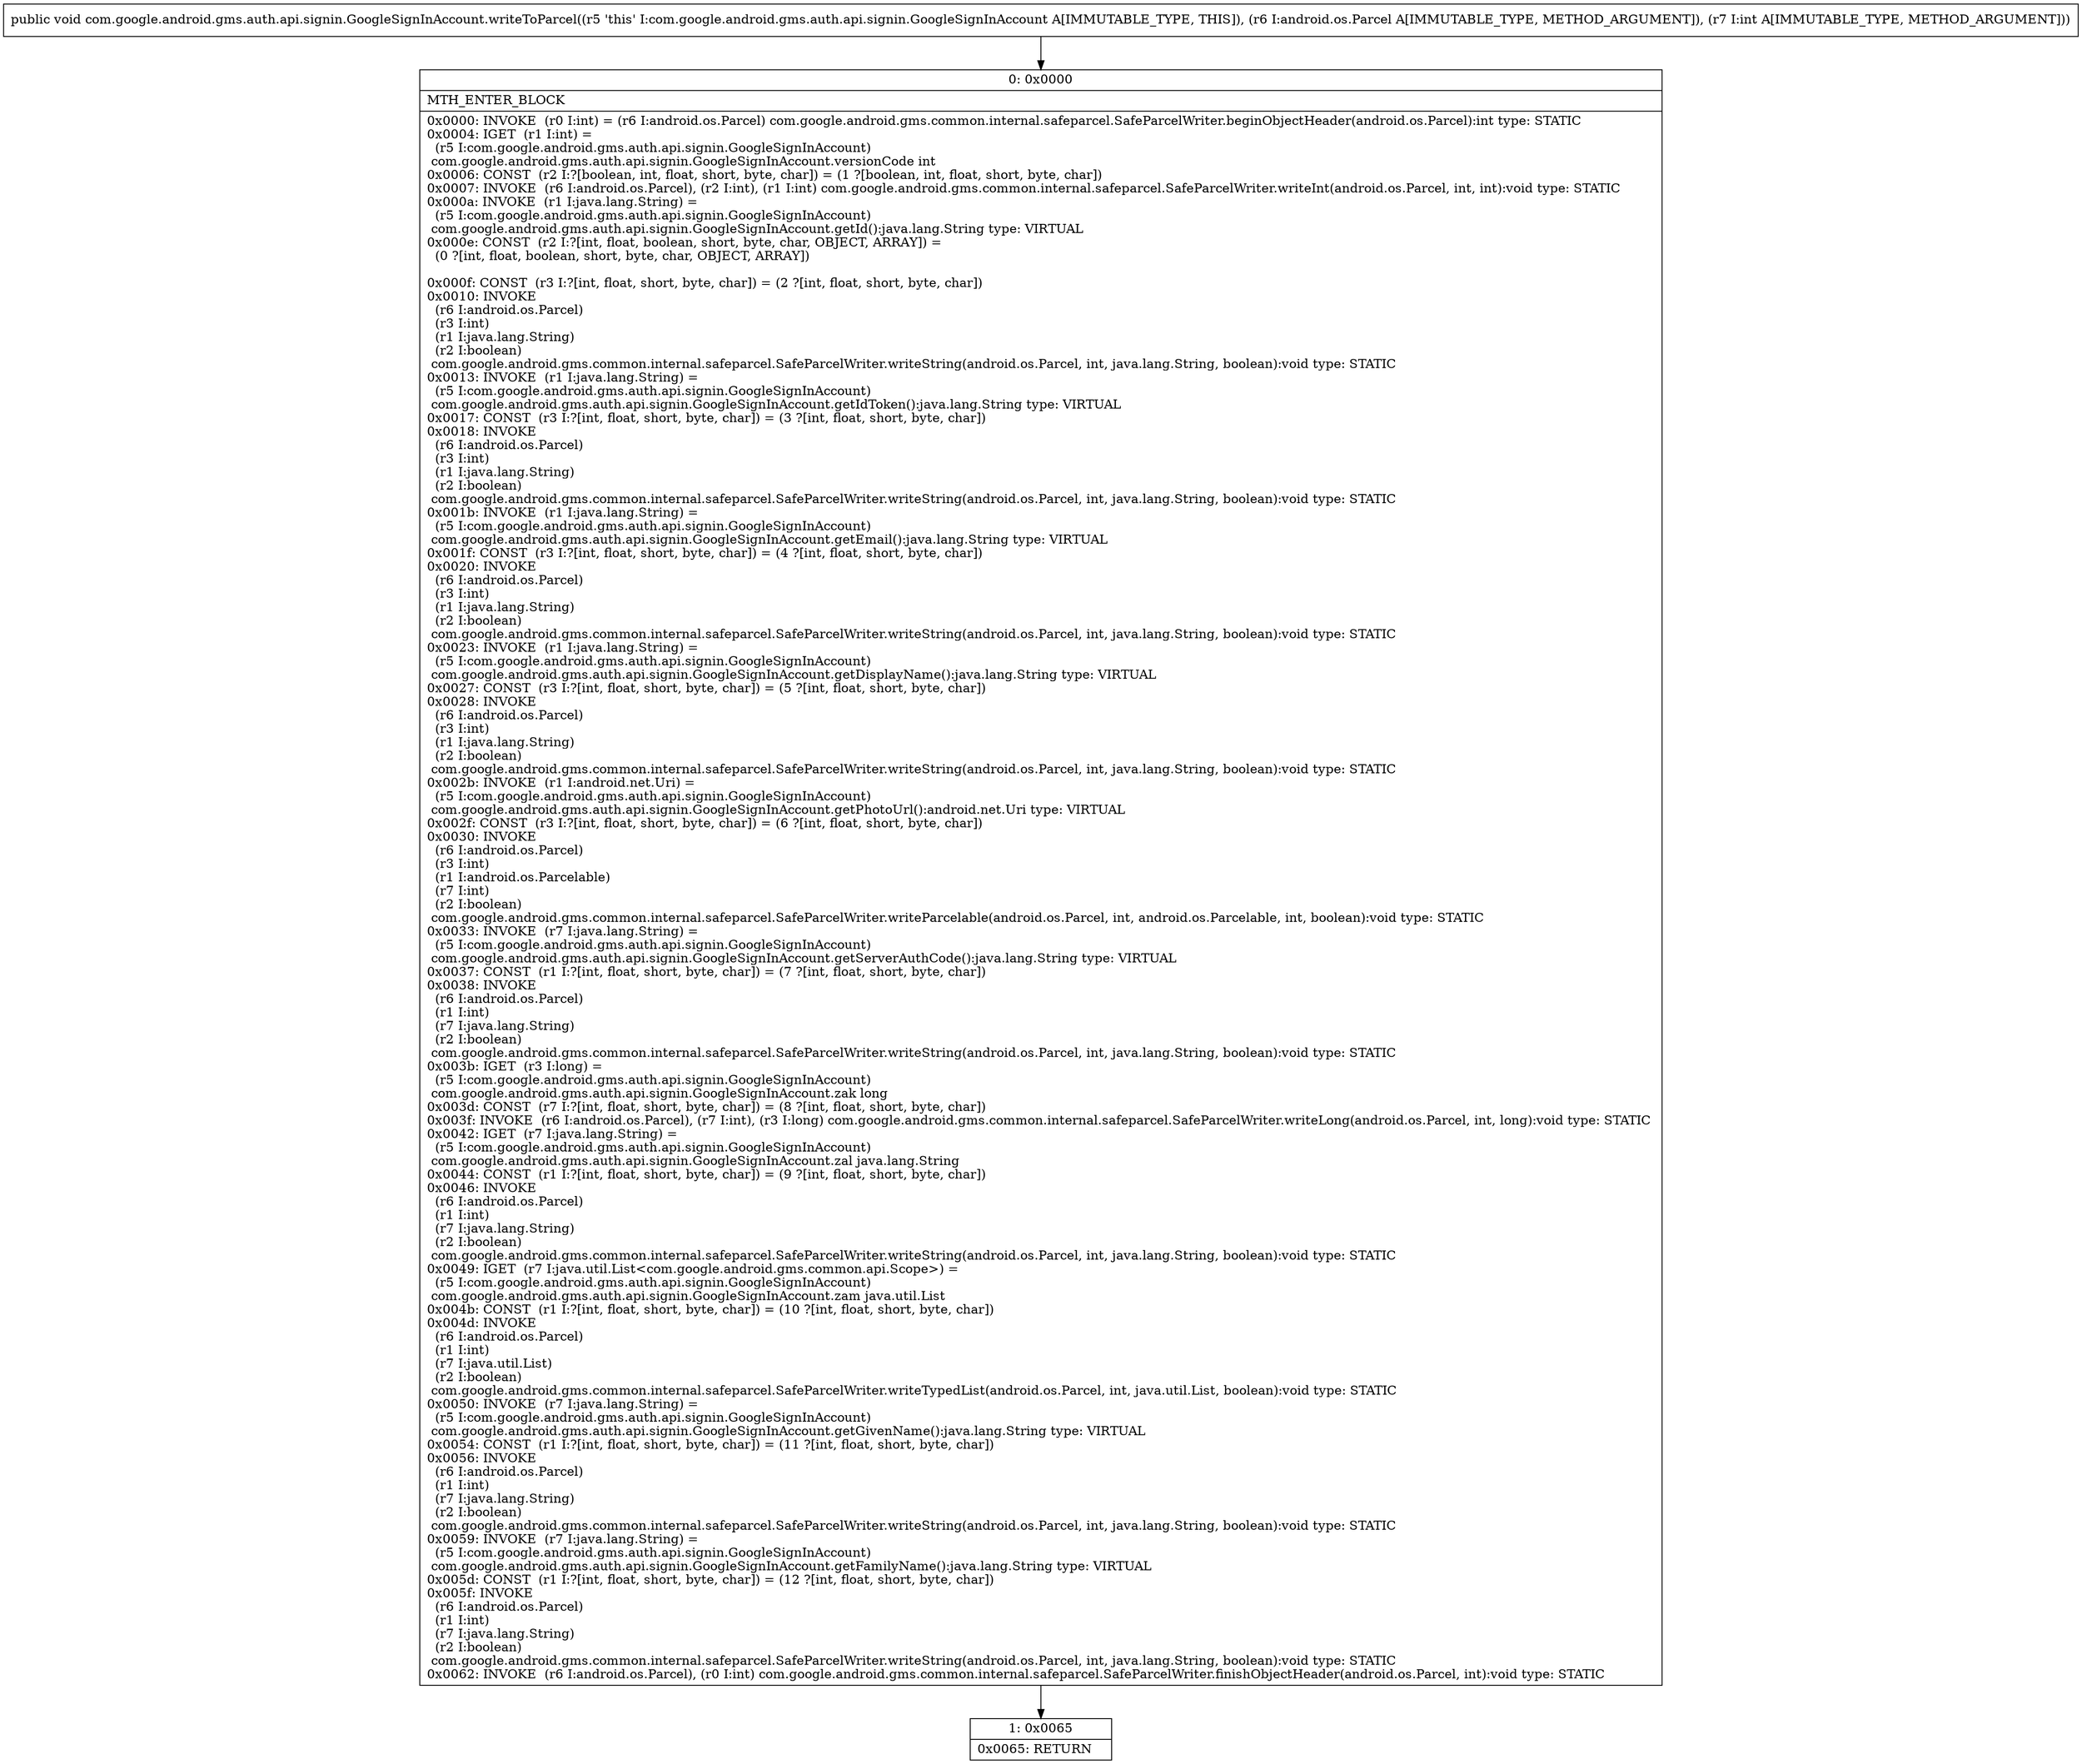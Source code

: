 digraph "CFG forcom.google.android.gms.auth.api.signin.GoogleSignInAccount.writeToParcel(Landroid\/os\/Parcel;I)V" {
Node_0 [shape=record,label="{0\:\ 0x0000|MTH_ENTER_BLOCK\l|0x0000: INVOKE  (r0 I:int) = (r6 I:android.os.Parcel) com.google.android.gms.common.internal.safeparcel.SafeParcelWriter.beginObjectHeader(android.os.Parcel):int type: STATIC \l0x0004: IGET  (r1 I:int) = \l  (r5 I:com.google.android.gms.auth.api.signin.GoogleSignInAccount)\l com.google.android.gms.auth.api.signin.GoogleSignInAccount.versionCode int \l0x0006: CONST  (r2 I:?[boolean, int, float, short, byte, char]) = (1 ?[boolean, int, float, short, byte, char]) \l0x0007: INVOKE  (r6 I:android.os.Parcel), (r2 I:int), (r1 I:int) com.google.android.gms.common.internal.safeparcel.SafeParcelWriter.writeInt(android.os.Parcel, int, int):void type: STATIC \l0x000a: INVOKE  (r1 I:java.lang.String) = \l  (r5 I:com.google.android.gms.auth.api.signin.GoogleSignInAccount)\l com.google.android.gms.auth.api.signin.GoogleSignInAccount.getId():java.lang.String type: VIRTUAL \l0x000e: CONST  (r2 I:?[int, float, boolean, short, byte, char, OBJECT, ARRAY]) = \l  (0 ?[int, float, boolean, short, byte, char, OBJECT, ARRAY])\l \l0x000f: CONST  (r3 I:?[int, float, short, byte, char]) = (2 ?[int, float, short, byte, char]) \l0x0010: INVOKE  \l  (r6 I:android.os.Parcel)\l  (r3 I:int)\l  (r1 I:java.lang.String)\l  (r2 I:boolean)\l com.google.android.gms.common.internal.safeparcel.SafeParcelWriter.writeString(android.os.Parcel, int, java.lang.String, boolean):void type: STATIC \l0x0013: INVOKE  (r1 I:java.lang.String) = \l  (r5 I:com.google.android.gms.auth.api.signin.GoogleSignInAccount)\l com.google.android.gms.auth.api.signin.GoogleSignInAccount.getIdToken():java.lang.String type: VIRTUAL \l0x0017: CONST  (r3 I:?[int, float, short, byte, char]) = (3 ?[int, float, short, byte, char]) \l0x0018: INVOKE  \l  (r6 I:android.os.Parcel)\l  (r3 I:int)\l  (r1 I:java.lang.String)\l  (r2 I:boolean)\l com.google.android.gms.common.internal.safeparcel.SafeParcelWriter.writeString(android.os.Parcel, int, java.lang.String, boolean):void type: STATIC \l0x001b: INVOKE  (r1 I:java.lang.String) = \l  (r5 I:com.google.android.gms.auth.api.signin.GoogleSignInAccount)\l com.google.android.gms.auth.api.signin.GoogleSignInAccount.getEmail():java.lang.String type: VIRTUAL \l0x001f: CONST  (r3 I:?[int, float, short, byte, char]) = (4 ?[int, float, short, byte, char]) \l0x0020: INVOKE  \l  (r6 I:android.os.Parcel)\l  (r3 I:int)\l  (r1 I:java.lang.String)\l  (r2 I:boolean)\l com.google.android.gms.common.internal.safeparcel.SafeParcelWriter.writeString(android.os.Parcel, int, java.lang.String, boolean):void type: STATIC \l0x0023: INVOKE  (r1 I:java.lang.String) = \l  (r5 I:com.google.android.gms.auth.api.signin.GoogleSignInAccount)\l com.google.android.gms.auth.api.signin.GoogleSignInAccount.getDisplayName():java.lang.String type: VIRTUAL \l0x0027: CONST  (r3 I:?[int, float, short, byte, char]) = (5 ?[int, float, short, byte, char]) \l0x0028: INVOKE  \l  (r6 I:android.os.Parcel)\l  (r3 I:int)\l  (r1 I:java.lang.String)\l  (r2 I:boolean)\l com.google.android.gms.common.internal.safeparcel.SafeParcelWriter.writeString(android.os.Parcel, int, java.lang.String, boolean):void type: STATIC \l0x002b: INVOKE  (r1 I:android.net.Uri) = \l  (r5 I:com.google.android.gms.auth.api.signin.GoogleSignInAccount)\l com.google.android.gms.auth.api.signin.GoogleSignInAccount.getPhotoUrl():android.net.Uri type: VIRTUAL \l0x002f: CONST  (r3 I:?[int, float, short, byte, char]) = (6 ?[int, float, short, byte, char]) \l0x0030: INVOKE  \l  (r6 I:android.os.Parcel)\l  (r3 I:int)\l  (r1 I:android.os.Parcelable)\l  (r7 I:int)\l  (r2 I:boolean)\l com.google.android.gms.common.internal.safeparcel.SafeParcelWriter.writeParcelable(android.os.Parcel, int, android.os.Parcelable, int, boolean):void type: STATIC \l0x0033: INVOKE  (r7 I:java.lang.String) = \l  (r5 I:com.google.android.gms.auth.api.signin.GoogleSignInAccount)\l com.google.android.gms.auth.api.signin.GoogleSignInAccount.getServerAuthCode():java.lang.String type: VIRTUAL \l0x0037: CONST  (r1 I:?[int, float, short, byte, char]) = (7 ?[int, float, short, byte, char]) \l0x0038: INVOKE  \l  (r6 I:android.os.Parcel)\l  (r1 I:int)\l  (r7 I:java.lang.String)\l  (r2 I:boolean)\l com.google.android.gms.common.internal.safeparcel.SafeParcelWriter.writeString(android.os.Parcel, int, java.lang.String, boolean):void type: STATIC \l0x003b: IGET  (r3 I:long) = \l  (r5 I:com.google.android.gms.auth.api.signin.GoogleSignInAccount)\l com.google.android.gms.auth.api.signin.GoogleSignInAccount.zak long \l0x003d: CONST  (r7 I:?[int, float, short, byte, char]) = (8 ?[int, float, short, byte, char]) \l0x003f: INVOKE  (r6 I:android.os.Parcel), (r7 I:int), (r3 I:long) com.google.android.gms.common.internal.safeparcel.SafeParcelWriter.writeLong(android.os.Parcel, int, long):void type: STATIC \l0x0042: IGET  (r7 I:java.lang.String) = \l  (r5 I:com.google.android.gms.auth.api.signin.GoogleSignInAccount)\l com.google.android.gms.auth.api.signin.GoogleSignInAccount.zal java.lang.String \l0x0044: CONST  (r1 I:?[int, float, short, byte, char]) = (9 ?[int, float, short, byte, char]) \l0x0046: INVOKE  \l  (r6 I:android.os.Parcel)\l  (r1 I:int)\l  (r7 I:java.lang.String)\l  (r2 I:boolean)\l com.google.android.gms.common.internal.safeparcel.SafeParcelWriter.writeString(android.os.Parcel, int, java.lang.String, boolean):void type: STATIC \l0x0049: IGET  (r7 I:java.util.List\<com.google.android.gms.common.api.Scope\>) = \l  (r5 I:com.google.android.gms.auth.api.signin.GoogleSignInAccount)\l com.google.android.gms.auth.api.signin.GoogleSignInAccount.zam java.util.List \l0x004b: CONST  (r1 I:?[int, float, short, byte, char]) = (10 ?[int, float, short, byte, char]) \l0x004d: INVOKE  \l  (r6 I:android.os.Parcel)\l  (r1 I:int)\l  (r7 I:java.util.List)\l  (r2 I:boolean)\l com.google.android.gms.common.internal.safeparcel.SafeParcelWriter.writeTypedList(android.os.Parcel, int, java.util.List, boolean):void type: STATIC \l0x0050: INVOKE  (r7 I:java.lang.String) = \l  (r5 I:com.google.android.gms.auth.api.signin.GoogleSignInAccount)\l com.google.android.gms.auth.api.signin.GoogleSignInAccount.getGivenName():java.lang.String type: VIRTUAL \l0x0054: CONST  (r1 I:?[int, float, short, byte, char]) = (11 ?[int, float, short, byte, char]) \l0x0056: INVOKE  \l  (r6 I:android.os.Parcel)\l  (r1 I:int)\l  (r7 I:java.lang.String)\l  (r2 I:boolean)\l com.google.android.gms.common.internal.safeparcel.SafeParcelWriter.writeString(android.os.Parcel, int, java.lang.String, boolean):void type: STATIC \l0x0059: INVOKE  (r7 I:java.lang.String) = \l  (r5 I:com.google.android.gms.auth.api.signin.GoogleSignInAccount)\l com.google.android.gms.auth.api.signin.GoogleSignInAccount.getFamilyName():java.lang.String type: VIRTUAL \l0x005d: CONST  (r1 I:?[int, float, short, byte, char]) = (12 ?[int, float, short, byte, char]) \l0x005f: INVOKE  \l  (r6 I:android.os.Parcel)\l  (r1 I:int)\l  (r7 I:java.lang.String)\l  (r2 I:boolean)\l com.google.android.gms.common.internal.safeparcel.SafeParcelWriter.writeString(android.os.Parcel, int, java.lang.String, boolean):void type: STATIC \l0x0062: INVOKE  (r6 I:android.os.Parcel), (r0 I:int) com.google.android.gms.common.internal.safeparcel.SafeParcelWriter.finishObjectHeader(android.os.Parcel, int):void type: STATIC \l}"];
Node_1 [shape=record,label="{1\:\ 0x0065|0x0065: RETURN   \l}"];
MethodNode[shape=record,label="{public void com.google.android.gms.auth.api.signin.GoogleSignInAccount.writeToParcel((r5 'this' I:com.google.android.gms.auth.api.signin.GoogleSignInAccount A[IMMUTABLE_TYPE, THIS]), (r6 I:android.os.Parcel A[IMMUTABLE_TYPE, METHOD_ARGUMENT]), (r7 I:int A[IMMUTABLE_TYPE, METHOD_ARGUMENT])) }"];
MethodNode -> Node_0;
Node_0 -> Node_1;
}

